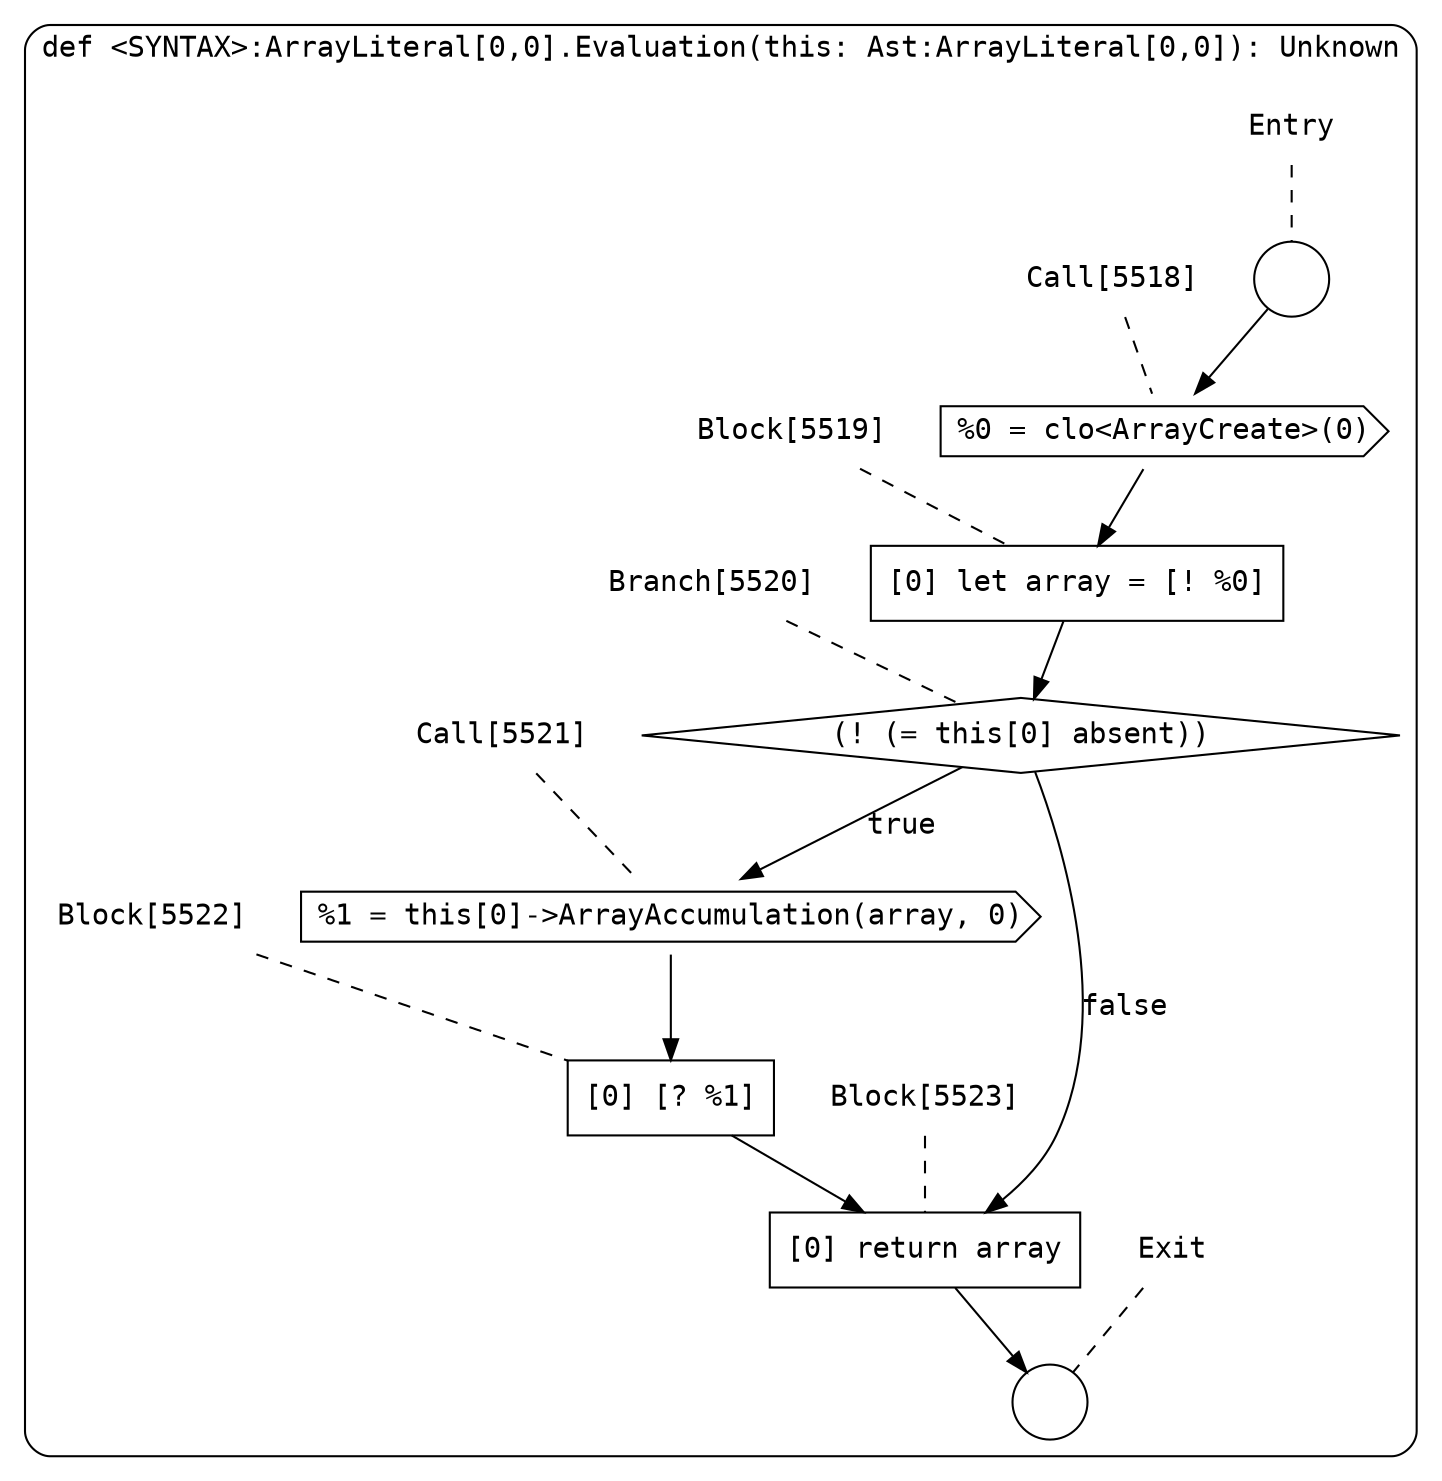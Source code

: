 digraph {
  graph [fontname = "Consolas"]
  node [fontname = "Consolas"]
  edge [fontname = "Consolas"]
  subgraph cluster1216 {
    label = "def <SYNTAX>:ArrayLiteral[0,0].Evaluation(this: Ast:ArrayLiteral[0,0]): Unknown"
    style = rounded
    cluster1216_entry_name [shape=none, label=<<font color="black">Entry</font>>]
    cluster1216_entry_name -> cluster1216_entry [arrowhead=none, color="black", style=dashed]
    cluster1216_entry [shape=circle label=" " color="black" fillcolor="white" style=filled]
    cluster1216_entry -> node5518 [color="black"]
    cluster1216_exit_name [shape=none, label=<<font color="black">Exit</font>>]
    cluster1216_exit_name -> cluster1216_exit [arrowhead=none, color="black", style=dashed]
    cluster1216_exit [shape=circle label=" " color="black" fillcolor="white" style=filled]
    node5518_name [shape=none, label=<<font color="black">Call[5518]</font>>]
    node5518_name -> node5518 [arrowhead=none, color="black", style=dashed]
    node5518 [shape=cds, label=<<font color="black">%0 = clo&lt;ArrayCreate&gt;(0)</font>> color="black" fillcolor="white", style=filled]
    node5518 -> node5519 [color="black"]
    node5519_name [shape=none, label=<<font color="black">Block[5519]</font>>]
    node5519_name -> node5519 [arrowhead=none, color="black", style=dashed]
    node5519 [shape=box, label=<<font color="black">[0] let array = [! %0]<BR ALIGN="LEFT"/></font>> color="black" fillcolor="white", style=filled]
    node5519 -> node5520 [color="black"]
    node5520_name [shape=none, label=<<font color="black">Branch[5520]</font>>]
    node5520_name -> node5520 [arrowhead=none, color="black", style=dashed]
    node5520 [shape=diamond, label=<<font color="black">(! (= this[0] absent))</font>> color="black" fillcolor="white", style=filled]
    node5520 -> node5521 [label=<<font color="black">true</font>> color="black"]
    node5520 -> node5523 [label=<<font color="black">false</font>> color="black"]
    node5521_name [shape=none, label=<<font color="black">Call[5521]</font>>]
    node5521_name -> node5521 [arrowhead=none, color="black", style=dashed]
    node5521 [shape=cds, label=<<font color="black">%1 = this[0]-&gt;ArrayAccumulation(array, 0)</font>> color="black" fillcolor="white", style=filled]
    node5521 -> node5522 [color="black"]
    node5523_name [shape=none, label=<<font color="black">Block[5523]</font>>]
    node5523_name -> node5523 [arrowhead=none, color="black", style=dashed]
    node5523 [shape=box, label=<<font color="black">[0] return array<BR ALIGN="LEFT"/></font>> color="black" fillcolor="white", style=filled]
    node5523 -> cluster1216_exit [color="black"]
    node5522_name [shape=none, label=<<font color="black">Block[5522]</font>>]
    node5522_name -> node5522 [arrowhead=none, color="black", style=dashed]
    node5522 [shape=box, label=<<font color="black">[0] [? %1]<BR ALIGN="LEFT"/></font>> color="black" fillcolor="white", style=filled]
    node5522 -> node5523 [color="black"]
  }
}
